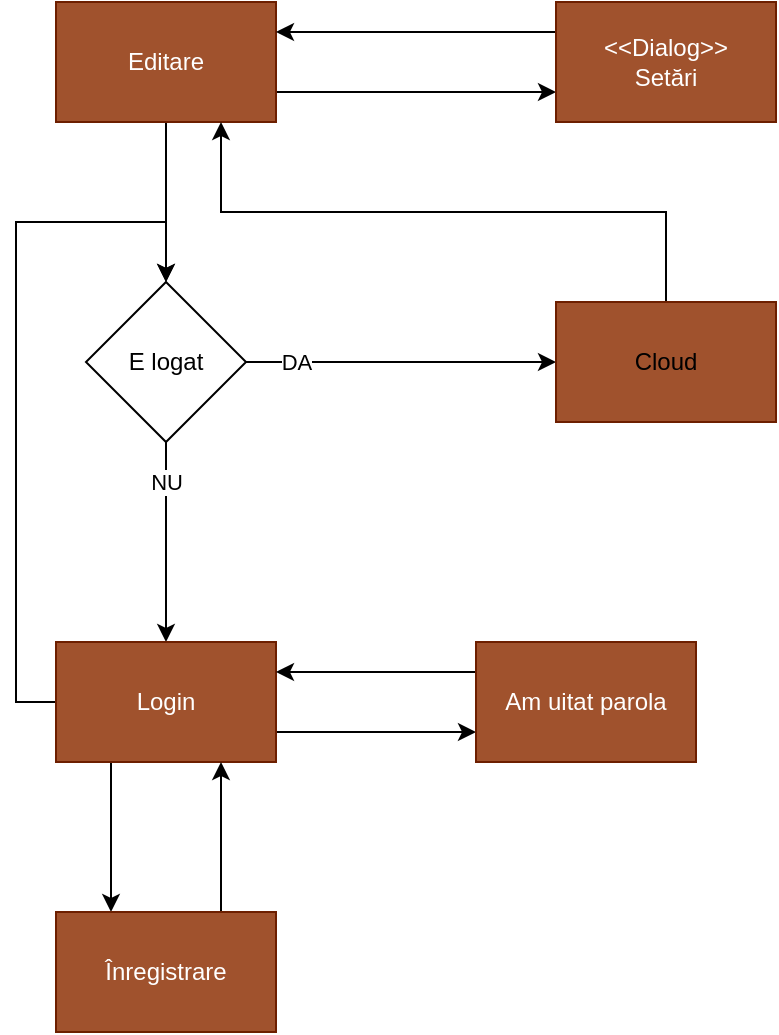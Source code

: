 <mxfile version="26.0.16">
  <diagram name="Page-1" id="P2VuuEW1C5tOJ5vnml3l">
    <mxGraphModel dx="1434" dy="835" grid="1" gridSize="10" guides="1" tooltips="1" connect="1" arrows="1" fold="1" page="1" pageScale="1" pageWidth="827" pageHeight="1169" math="0" shadow="0">
      <root>
        <mxCell id="0" />
        <mxCell id="1" parent="0" />
        <mxCell id="D4ARsaFisRdA81yT0vwc-4" style="edgeStyle=orthogonalEdgeStyle;rounded=0;orthogonalLoop=1;jettySize=auto;html=1;exitX=1;exitY=0.75;exitDx=0;exitDy=0;entryX=0;entryY=0.75;entryDx=0;entryDy=0;" parent="1" source="D4ARsaFisRdA81yT0vwc-2" target="D4ARsaFisRdA81yT0vwc-3" edge="1">
          <mxGeometry relative="1" as="geometry" />
        </mxCell>
        <mxCell id="D4ARsaFisRdA81yT0vwc-7" style="edgeStyle=orthogonalEdgeStyle;rounded=0;orthogonalLoop=1;jettySize=auto;html=1;" parent="1" source="D4ARsaFisRdA81yT0vwc-2" target="D4ARsaFisRdA81yT0vwc-6" edge="1">
          <mxGeometry relative="1" as="geometry" />
        </mxCell>
        <mxCell id="D4ARsaFisRdA81yT0vwc-2" value="&lt;div&gt;&lt;span style=&quot;background-color: transparent;&quot;&gt;Editare&lt;/span&gt;&lt;/div&gt;" style="html=1;whiteSpace=wrap;fillColor=#a0522d;strokeColor=#6D1F00;fontColor=#FFFFFF;" parent="1" vertex="1">
          <mxGeometry x="80" y="70" width="110" height="60" as="geometry" />
        </mxCell>
        <mxCell id="D4ARsaFisRdA81yT0vwc-5" style="edgeStyle=orthogonalEdgeStyle;rounded=0;orthogonalLoop=1;jettySize=auto;html=1;entryX=1;entryY=0.25;entryDx=0;entryDy=0;exitX=0;exitY=0.25;exitDx=0;exitDy=0;" parent="1" source="D4ARsaFisRdA81yT0vwc-3" target="D4ARsaFisRdA81yT0vwc-2" edge="1">
          <mxGeometry relative="1" as="geometry" />
        </mxCell>
        <mxCell id="D4ARsaFisRdA81yT0vwc-3" value="&lt;div&gt;&lt;span style=&quot;background-color: transparent;&quot;&gt;&lt;font style=&quot;&quot;&gt;&amp;lt;&amp;lt;Dialog&amp;gt;&amp;gt;&lt;/font&gt;&lt;/span&gt;&lt;/div&gt;&lt;div&gt;&lt;span style=&quot;background-color: transparent;&quot;&gt;&lt;font style=&quot;&quot;&gt;Setări&lt;/font&gt;&lt;/span&gt;&lt;/div&gt;" style="html=1;whiteSpace=wrap;fillColor=#a0522d;fontColor=#FFFFFF;strokeColor=#6D1F00;" parent="1" vertex="1">
          <mxGeometry x="330" y="70" width="110" height="60" as="geometry" />
        </mxCell>
        <mxCell id="D4ARsaFisRdA81yT0vwc-8" value="DA" style="edgeStyle=orthogonalEdgeStyle;rounded=0;orthogonalLoop=1;jettySize=auto;html=1;" parent="1" source="D4ARsaFisRdA81yT0vwc-6" target="D4ARsaFisRdA81yT0vwc-9" edge="1">
          <mxGeometry x="-0.677" relative="1" as="geometry">
            <mxPoint x="320" y="250" as="targetPoint" />
            <mxPoint as="offset" />
          </mxGeometry>
        </mxCell>
        <mxCell id="D4ARsaFisRdA81yT0vwc-13" value="NU" style="edgeStyle=orthogonalEdgeStyle;rounded=0;orthogonalLoop=1;jettySize=auto;html=1;" parent="1" source="D4ARsaFisRdA81yT0vwc-6" target="D4ARsaFisRdA81yT0vwc-10" edge="1">
          <mxGeometry x="-0.6" relative="1" as="geometry">
            <mxPoint as="offset" />
          </mxGeometry>
        </mxCell>
        <mxCell id="D4ARsaFisRdA81yT0vwc-6" value="E logat" style="rhombus;whiteSpace=wrap;html=1;" parent="1" vertex="1">
          <mxGeometry x="95" y="210" width="80" height="80" as="geometry" />
        </mxCell>
        <mxCell id="D4ARsaFisRdA81yT0vwc-19" style="edgeStyle=orthogonalEdgeStyle;rounded=0;orthogonalLoop=1;jettySize=auto;html=1;exitX=0.5;exitY=0;exitDx=0;exitDy=0;entryX=0.75;entryY=1;entryDx=0;entryDy=0;" parent="1" source="D4ARsaFisRdA81yT0vwc-9" target="D4ARsaFisRdA81yT0vwc-2" edge="1">
          <mxGeometry relative="1" as="geometry" />
        </mxCell>
        <mxCell id="D4ARsaFisRdA81yT0vwc-9" value="&lt;div&gt;&lt;span style=&quot;background-color: transparent;&quot;&gt;Cloud&lt;/span&gt;&lt;/div&gt;" style="rounded=0;whiteSpace=wrap;html=1;fillColor=#a0522d;fontColor=default;strokeColor=#6D1F00;" parent="1" vertex="1">
          <mxGeometry x="330" y="220" width="110" height="60" as="geometry" />
        </mxCell>
        <mxCell id="D4ARsaFisRdA81yT0vwc-14" style="edgeStyle=orthogonalEdgeStyle;rounded=0;orthogonalLoop=1;jettySize=auto;html=1;exitX=0.25;exitY=1;exitDx=0;exitDy=0;entryX=0.25;entryY=0;entryDx=0;entryDy=0;" parent="1" source="D4ARsaFisRdA81yT0vwc-10" target="D4ARsaFisRdA81yT0vwc-11" edge="1">
          <mxGeometry relative="1" as="geometry" />
        </mxCell>
        <mxCell id="D4ARsaFisRdA81yT0vwc-16" style="edgeStyle=orthogonalEdgeStyle;rounded=0;orthogonalLoop=1;jettySize=auto;html=1;exitX=1;exitY=0.75;exitDx=0;exitDy=0;entryX=0;entryY=0.75;entryDx=0;entryDy=0;" parent="1" source="D4ARsaFisRdA81yT0vwc-10" target="D4ARsaFisRdA81yT0vwc-12" edge="1">
          <mxGeometry relative="1" as="geometry" />
        </mxCell>
        <mxCell id="D4ARsaFisRdA81yT0vwc-18" style="edgeStyle=orthogonalEdgeStyle;rounded=0;orthogonalLoop=1;jettySize=auto;html=1;exitX=0;exitY=0.5;exitDx=0;exitDy=0;entryX=0.5;entryY=0;entryDx=0;entryDy=0;" parent="1" source="D4ARsaFisRdA81yT0vwc-10" target="D4ARsaFisRdA81yT0vwc-6" edge="1">
          <mxGeometry relative="1" as="geometry">
            <Array as="points">
              <mxPoint x="60" y="420" />
              <mxPoint x="60" y="180" />
              <mxPoint x="135" y="180" />
            </Array>
          </mxGeometry>
        </mxCell>
        <mxCell id="D4ARsaFisRdA81yT0vwc-10" value="&lt;span style=&quot;background-color: transparent;&quot;&gt;Login&lt;/span&gt;" style="rounded=0;whiteSpace=wrap;html=1;fillColor=#a0522d;fontColor=#FFFFFF;strokeColor=#6D1F00;" parent="1" vertex="1">
          <mxGeometry x="80" y="390" width="110" height="60" as="geometry" />
        </mxCell>
        <mxCell id="D4ARsaFisRdA81yT0vwc-15" style="edgeStyle=orthogonalEdgeStyle;rounded=0;orthogonalLoop=1;jettySize=auto;html=1;exitX=0.75;exitY=0;exitDx=0;exitDy=0;entryX=0.75;entryY=1;entryDx=0;entryDy=0;" parent="1" source="D4ARsaFisRdA81yT0vwc-11" target="D4ARsaFisRdA81yT0vwc-10" edge="1">
          <mxGeometry relative="1" as="geometry" />
        </mxCell>
        <mxCell id="D4ARsaFisRdA81yT0vwc-11" value="&lt;span style=&quot;background-color: transparent;&quot;&gt;Înregistrare&lt;/span&gt;" style="rounded=0;whiteSpace=wrap;html=1;fillColor=#a0522d;fontColor=#FFFFFF;strokeColor=#6D1F00;" parent="1" vertex="1">
          <mxGeometry x="80" y="525" width="110" height="60" as="geometry" />
        </mxCell>
        <mxCell id="D4ARsaFisRdA81yT0vwc-17" style="edgeStyle=orthogonalEdgeStyle;rounded=0;orthogonalLoop=1;jettySize=auto;html=1;exitX=0;exitY=0.25;exitDx=0;exitDy=0;entryX=1;entryY=0.25;entryDx=0;entryDy=0;" parent="1" source="D4ARsaFisRdA81yT0vwc-12" target="D4ARsaFisRdA81yT0vwc-10" edge="1">
          <mxGeometry relative="1" as="geometry" />
        </mxCell>
        <mxCell id="D4ARsaFisRdA81yT0vwc-12" value="&lt;span style=&quot;background-color: transparent;&quot;&gt;Am uitat parola&lt;/span&gt;" style="rounded=0;whiteSpace=wrap;html=1;fillColor=#a0522d;fontColor=#FFFFFF;strokeColor=#6D1F00;" parent="1" vertex="1">
          <mxGeometry x="290" y="390" width="110" height="60" as="geometry" />
        </mxCell>
      </root>
    </mxGraphModel>
  </diagram>
</mxfile>
